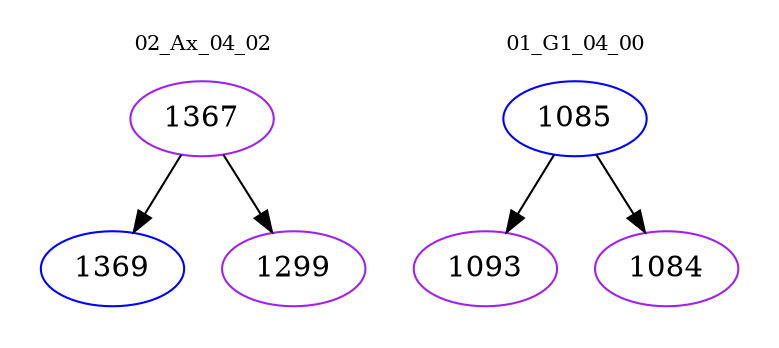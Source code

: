 digraph{
subgraph cluster_0 {
color = white
label = "02_Ax_04_02";
fontsize=10;
T0_1367 [label="1367", color="purple"]
T0_1367 -> T0_1369 [color="black"]
T0_1369 [label="1369", color="blue"]
T0_1367 -> T0_1299 [color="black"]
T0_1299 [label="1299", color="purple"]
}
subgraph cluster_1 {
color = white
label = "01_G1_04_00";
fontsize=10;
T1_1085 [label="1085", color="blue"]
T1_1085 -> T1_1093 [color="black"]
T1_1093 [label="1093", color="purple"]
T1_1085 -> T1_1084 [color="black"]
T1_1084 [label="1084", color="purple"]
}
}
